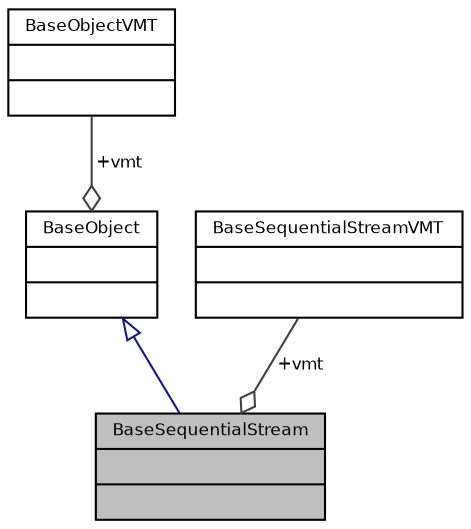 digraph "BaseSequentialStream"
{
  bgcolor="transparent";
  edge [fontname="Helvetica",fontsize="8",labelfontname="Helvetica",labelfontsize="8"];
  node [fontname="Helvetica",fontsize="8",shape=record];
  Node8 [label="{BaseSequentialStream\n||}",height=0.2,width=0.4,color="black", fillcolor="grey75", style="filled", fontcolor="black"];
  Node9 -> Node8 [dir="back",color="midnightblue",fontsize="8",style="solid",arrowtail="onormal",fontname="Helvetica"];
  Node9 [label="{BaseObject\n||}",height=0.2,width=0.4,color="black",URL="$struct_base_object.html",tooltip="Base stream class. "];
  Node10 -> Node9 [color="grey25",fontsize="8",style="solid",label=" +vmt" ,arrowhead="odiamond",fontname="Helvetica"];
  Node10 [label="{BaseObjectVMT\n||}",height=0.2,width=0.4,color="black",URL="$struct_base_object_v_m_t.html",tooltip="BaseObject virtual methods table. "];
  Node11 -> Node8 [color="grey25",fontsize="8",style="solid",label=" +vmt" ,arrowhead="odiamond",fontname="Helvetica"];
  Node11 [label="{BaseSequentialStreamVMT\n||}",height=0.2,width=0.4,color="black",URL="$struct_base_sequential_stream_v_m_t.html",tooltip="BaseSequentialStream virtual methods table. "];
}
